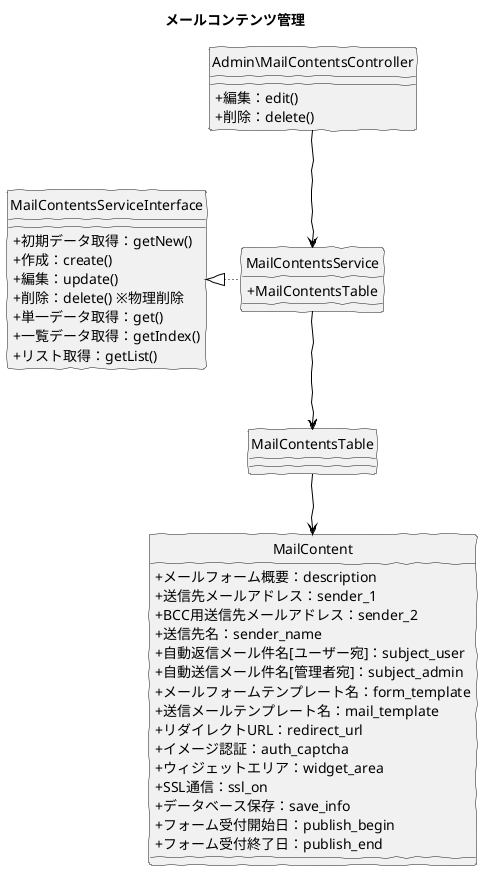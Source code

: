 @startuml
skinparam handwritten true
skinparam backgroundColor white
hide circle
skinparam classAttributeIconSize 0

title メールコンテンツ管理

class Admin\MailContentsController {
  + 編集：edit()
  + 削除：delete()
}

class MailContentsService {
  + MailContentsTable
}

class MailContentsServiceInterface {
  + 初期データ取得：getNew()
  + 作成：create()
  + 編集：update()
  + 削除：delete() ※物理削除
  + 単一データ取得：get()
  + 一覧データ取得：getIndex()
  + リスト取得：getList()
}

class MailContentsTable {
}

class MailContent {
	+ メールフォーム概要：description
	+ 送信先メールアドレス：sender_1
	+ BCC用送信先メールアドレス：sender_2
	+ 送信先名：sender_name
	+ 自動返信メール件名[ユーザー宛]：subject_user
	+ 自動送信メール件名[管理者宛]：subject_admin
	+ メールフォームテンプレート名：form_template
	+ 送信メールテンプレート名：mail_template
	+ リダイレクトURL：redirect_url
	+ イメージ認証：auth_captcha
	+ ウィジェットエリア：widget_area
	+ SSL通信：ssl_on
	+ データベース保存：save_info
	+ フォーム受付開始日：publish_begin
	+ フォーム受付終了日：publish_end
}

Admin\MailContentsController -down[#Black]-> MailContentsService
MailContentsService -down[#Black]-> MailContentsTable
MailContentsService -left[dotted,#Black]-|> MailContentsServiceInterface
MailContentsTable -down[#Black]-> MailContent

@enduml
